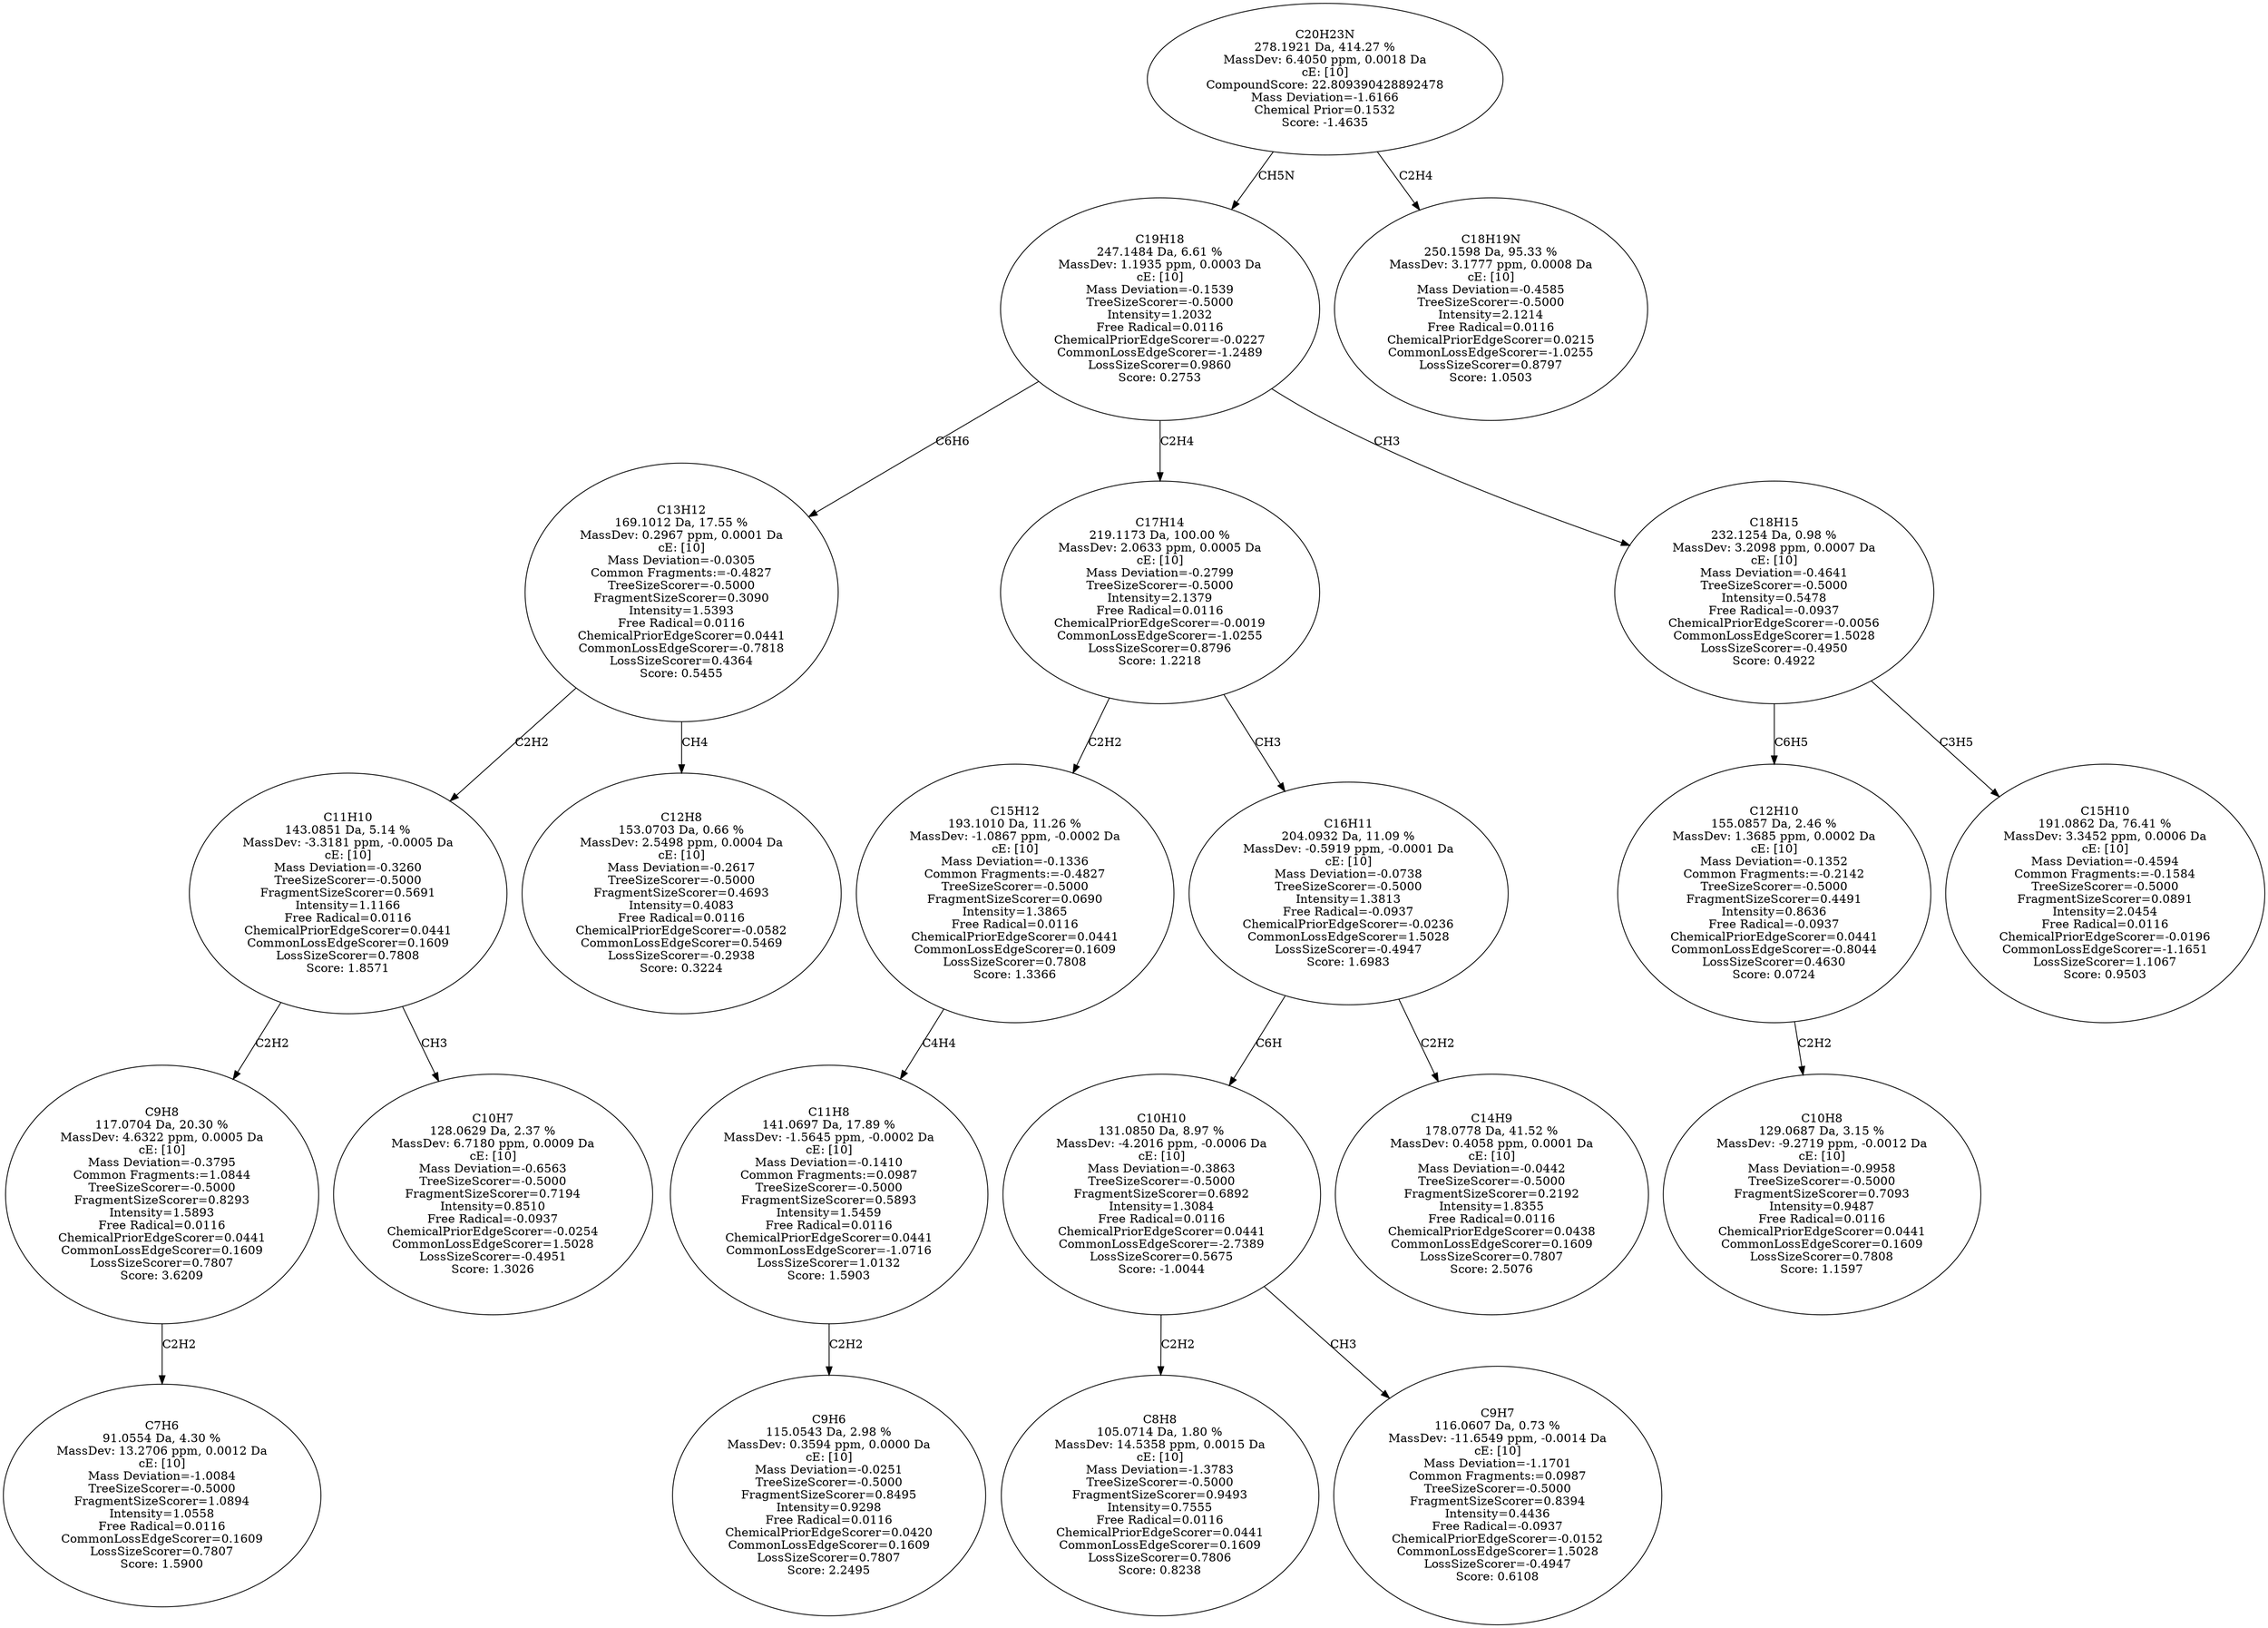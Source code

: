 strict digraph {
v1 [label="C7H6\n91.0554 Da, 4.30 %\nMassDev: 13.2706 ppm, 0.0012 Da\ncE: [10]\nMass Deviation=-1.0084\nTreeSizeScorer=-0.5000\nFragmentSizeScorer=1.0894\nIntensity=1.0558\nFree Radical=0.0116\nCommonLossEdgeScorer=0.1609\nLossSizeScorer=0.7807\nScore: 1.5900"];
v2 [label="C9H8\n117.0704 Da, 20.30 %\nMassDev: 4.6322 ppm, 0.0005 Da\ncE: [10]\nMass Deviation=-0.3795\nCommon Fragments:=1.0844\nTreeSizeScorer=-0.5000\nFragmentSizeScorer=0.8293\nIntensity=1.5893\nFree Radical=0.0116\nChemicalPriorEdgeScorer=0.0441\nCommonLossEdgeScorer=0.1609\nLossSizeScorer=0.7807\nScore: 3.6209"];
v3 [label="C10H7\n128.0629 Da, 2.37 %\nMassDev: 6.7180 ppm, 0.0009 Da\ncE: [10]\nMass Deviation=-0.6563\nTreeSizeScorer=-0.5000\nFragmentSizeScorer=0.7194\nIntensity=0.8510\nFree Radical=-0.0937\nChemicalPriorEdgeScorer=-0.0254\nCommonLossEdgeScorer=1.5028\nLossSizeScorer=-0.4951\nScore: 1.3026"];
v4 [label="C11H10\n143.0851 Da, 5.14 %\nMassDev: -3.3181 ppm, -0.0005 Da\ncE: [10]\nMass Deviation=-0.3260\nTreeSizeScorer=-0.5000\nFragmentSizeScorer=0.5691\nIntensity=1.1166\nFree Radical=0.0116\nChemicalPriorEdgeScorer=0.0441\nCommonLossEdgeScorer=0.1609\nLossSizeScorer=0.7808\nScore: 1.8571"];
v5 [label="C12H8\n153.0703 Da, 0.66 %\nMassDev: 2.5498 ppm, 0.0004 Da\ncE: [10]\nMass Deviation=-0.2617\nTreeSizeScorer=-0.5000\nFragmentSizeScorer=0.4693\nIntensity=0.4083\nFree Radical=0.0116\nChemicalPriorEdgeScorer=-0.0582\nCommonLossEdgeScorer=0.5469\nLossSizeScorer=-0.2938\nScore: 0.3224"];
v6 [label="C13H12\n169.1012 Da, 17.55 %\nMassDev: 0.2967 ppm, 0.0001 Da\ncE: [10]\nMass Deviation=-0.0305\nCommon Fragments:=-0.4827\nTreeSizeScorer=-0.5000\nFragmentSizeScorer=0.3090\nIntensity=1.5393\nFree Radical=0.0116\nChemicalPriorEdgeScorer=0.0441\nCommonLossEdgeScorer=-0.7818\nLossSizeScorer=0.4364\nScore: 0.5455"];
v7 [label="C9H6\n115.0543 Da, 2.98 %\nMassDev: 0.3594 ppm, 0.0000 Da\ncE: [10]\nMass Deviation=-0.0251\nTreeSizeScorer=-0.5000\nFragmentSizeScorer=0.8495\nIntensity=0.9298\nFree Radical=0.0116\nChemicalPriorEdgeScorer=0.0420\nCommonLossEdgeScorer=0.1609\nLossSizeScorer=0.7807\nScore: 2.2495"];
v8 [label="C11H8\n141.0697 Da, 17.89 %\nMassDev: -1.5645 ppm, -0.0002 Da\ncE: [10]\nMass Deviation=-0.1410\nCommon Fragments:=0.0987\nTreeSizeScorer=-0.5000\nFragmentSizeScorer=0.5893\nIntensity=1.5459\nFree Radical=0.0116\nChemicalPriorEdgeScorer=0.0441\nCommonLossEdgeScorer=-1.0716\nLossSizeScorer=1.0132\nScore: 1.5903"];
v9 [label="C15H12\n193.1010 Da, 11.26 %\nMassDev: -1.0867 ppm, -0.0002 Da\ncE: [10]\nMass Deviation=-0.1336\nCommon Fragments:=-0.4827\nTreeSizeScorer=-0.5000\nFragmentSizeScorer=0.0690\nIntensity=1.3865\nFree Radical=0.0116\nChemicalPriorEdgeScorer=0.0441\nCommonLossEdgeScorer=0.1609\nLossSizeScorer=0.7808\nScore: 1.3366"];
v10 [label="C8H8\n105.0714 Da, 1.80 %\nMassDev: 14.5358 ppm, 0.0015 Da\ncE: [10]\nMass Deviation=-1.3783\nTreeSizeScorer=-0.5000\nFragmentSizeScorer=0.9493\nIntensity=0.7555\nFree Radical=0.0116\nChemicalPriorEdgeScorer=0.0441\nCommonLossEdgeScorer=0.1609\nLossSizeScorer=0.7806\nScore: 0.8238"];
v11 [label="C9H7\n116.0607 Da, 0.73 %\nMassDev: -11.6549 ppm, -0.0014 Da\ncE: [10]\nMass Deviation=-1.1701\nCommon Fragments:=0.0987\nTreeSizeScorer=-0.5000\nFragmentSizeScorer=0.8394\nIntensity=0.4436\nFree Radical=-0.0937\nChemicalPriorEdgeScorer=-0.0152\nCommonLossEdgeScorer=1.5028\nLossSizeScorer=-0.4947\nScore: 0.6108"];
v12 [label="C10H10\n131.0850 Da, 8.97 %\nMassDev: -4.2016 ppm, -0.0006 Da\ncE: [10]\nMass Deviation=-0.3863\nTreeSizeScorer=-0.5000\nFragmentSizeScorer=0.6892\nIntensity=1.3084\nFree Radical=0.0116\nChemicalPriorEdgeScorer=0.0441\nCommonLossEdgeScorer=-2.7389\nLossSizeScorer=0.5675\nScore: -1.0044"];
v13 [label="C14H9\n178.0778 Da, 41.52 %\nMassDev: 0.4058 ppm, 0.0001 Da\ncE: [10]\nMass Deviation=-0.0442\nTreeSizeScorer=-0.5000\nFragmentSizeScorer=0.2192\nIntensity=1.8355\nFree Radical=0.0116\nChemicalPriorEdgeScorer=0.0438\nCommonLossEdgeScorer=0.1609\nLossSizeScorer=0.7807\nScore: 2.5076"];
v14 [label="C16H11\n204.0932 Da, 11.09 %\nMassDev: -0.5919 ppm, -0.0001 Da\ncE: [10]\nMass Deviation=-0.0738\nTreeSizeScorer=-0.5000\nIntensity=1.3813\nFree Radical=-0.0937\nChemicalPriorEdgeScorer=-0.0236\nCommonLossEdgeScorer=1.5028\nLossSizeScorer=-0.4947\nScore: 1.6983"];
v15 [label="C17H14\n219.1173 Da, 100.00 %\nMassDev: 2.0633 ppm, 0.0005 Da\ncE: [10]\nMass Deviation=-0.2799\nTreeSizeScorer=-0.5000\nIntensity=2.1379\nFree Radical=0.0116\nChemicalPriorEdgeScorer=-0.0019\nCommonLossEdgeScorer=-1.0255\nLossSizeScorer=0.8796\nScore: 1.2218"];
v16 [label="C10H8\n129.0687 Da, 3.15 %\nMassDev: -9.2719 ppm, -0.0012 Da\ncE: [10]\nMass Deviation=-0.9958\nTreeSizeScorer=-0.5000\nFragmentSizeScorer=0.7093\nIntensity=0.9487\nFree Radical=0.0116\nChemicalPriorEdgeScorer=0.0441\nCommonLossEdgeScorer=0.1609\nLossSizeScorer=0.7808\nScore: 1.1597"];
v17 [label="C12H10\n155.0857 Da, 2.46 %\nMassDev: 1.3685 ppm, 0.0002 Da\ncE: [10]\nMass Deviation=-0.1352\nCommon Fragments:=-0.2142\nTreeSizeScorer=-0.5000\nFragmentSizeScorer=0.4491\nIntensity=0.8636\nFree Radical=-0.0937\nChemicalPriorEdgeScorer=0.0441\nCommonLossEdgeScorer=-0.8044\nLossSizeScorer=0.4630\nScore: 0.0724"];
v18 [label="C15H10\n191.0862 Da, 76.41 %\nMassDev: 3.3452 ppm, 0.0006 Da\ncE: [10]\nMass Deviation=-0.4594\nCommon Fragments:=-0.1584\nTreeSizeScorer=-0.5000\nFragmentSizeScorer=0.0891\nIntensity=2.0454\nFree Radical=0.0116\nChemicalPriorEdgeScorer=-0.0196\nCommonLossEdgeScorer=-1.1651\nLossSizeScorer=1.1067\nScore: 0.9503"];
v19 [label="C18H15\n232.1254 Da, 0.98 %\nMassDev: 3.2098 ppm, 0.0007 Da\ncE: [10]\nMass Deviation=-0.4641\nTreeSizeScorer=-0.5000\nIntensity=0.5478\nFree Radical=-0.0937\nChemicalPriorEdgeScorer=-0.0056\nCommonLossEdgeScorer=1.5028\nLossSizeScorer=-0.4950\nScore: 0.4922"];
v20 [label="C19H18\n247.1484 Da, 6.61 %\nMassDev: 1.1935 ppm, 0.0003 Da\ncE: [10]\nMass Deviation=-0.1539\nTreeSizeScorer=-0.5000\nIntensity=1.2032\nFree Radical=0.0116\nChemicalPriorEdgeScorer=-0.0227\nCommonLossEdgeScorer=-1.2489\nLossSizeScorer=0.9860\nScore: 0.2753"];
v21 [label="C18H19N\n250.1598 Da, 95.33 %\nMassDev: 3.1777 ppm, 0.0008 Da\ncE: [10]\nMass Deviation=-0.4585\nTreeSizeScorer=-0.5000\nIntensity=2.1214\nFree Radical=0.0116\nChemicalPriorEdgeScorer=0.0215\nCommonLossEdgeScorer=-1.0255\nLossSizeScorer=0.8797\nScore: 1.0503"];
v22 [label="C20H23N\n278.1921 Da, 414.27 %\nMassDev: 6.4050 ppm, 0.0018 Da\ncE: [10]\nCompoundScore: 22.809390428892478\nMass Deviation=-1.6166\nChemical Prior=0.1532\nScore: -1.4635"];
v2 -> v1 [label="C2H2"];
v4 -> v2 [label="C2H2"];
v4 -> v3 [label="CH3"];
v6 -> v4 [label="C2H2"];
v6 -> v5 [label="CH4"];
v20 -> v6 [label="C6H6"];
v8 -> v7 [label="C2H2"];
v9 -> v8 [label="C4H4"];
v15 -> v9 [label="C2H2"];
v12 -> v10 [label="C2H2"];
v12 -> v11 [label="CH3"];
v14 -> v12 [label="C6H"];
v14 -> v13 [label="C2H2"];
v15 -> v14 [label="CH3"];
v20 -> v15 [label="C2H4"];
v17 -> v16 [label="C2H2"];
v19 -> v17 [label="C6H5"];
v19 -> v18 [label="C3H5"];
v20 -> v19 [label="CH3"];
v22 -> v20 [label="CH5N"];
v22 -> v21 [label="C2H4"];
}